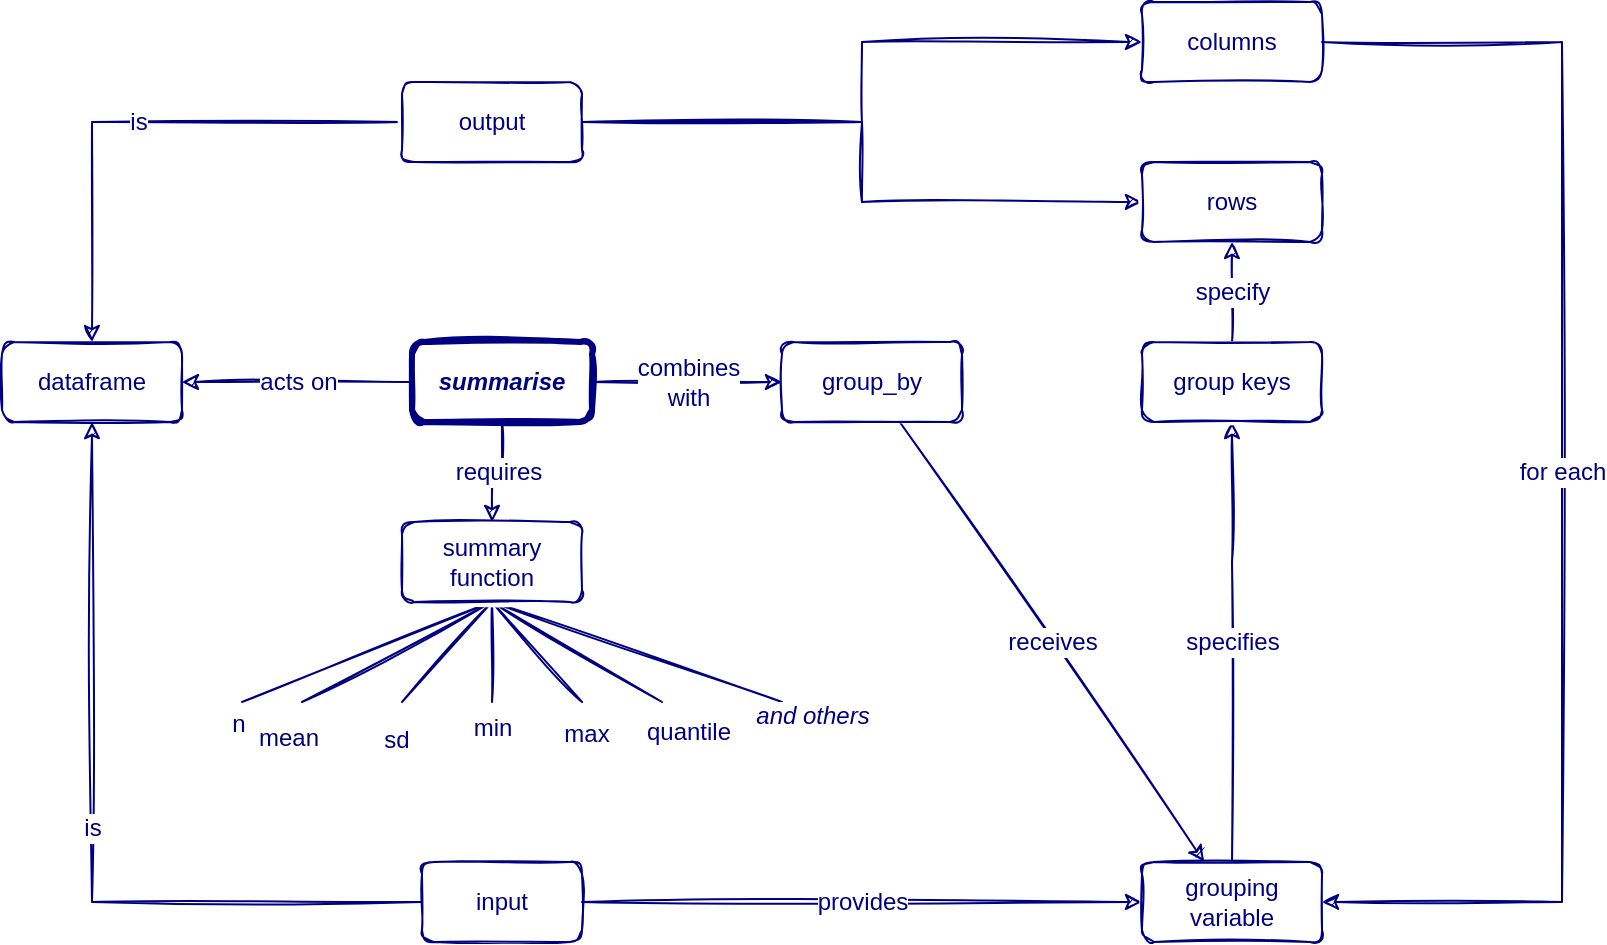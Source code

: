 <mxfile version="13.6.6" type="github">
  <diagram id="FgS1PKGfFNiu4O3C8QIE" name="Page-1">
    <mxGraphModel dx="1422" dy="768" grid="1" gridSize="10" guides="1" tooltips="1" connect="1" arrows="1" fold="1" page="1" pageScale="1" pageWidth="827" pageHeight="1169" math="0" shadow="0">
      <root>
        <mxCell id="0" />
        <mxCell id="1" parent="0" />
        <mxCell id="0yjArLSf2atDx_hs_2Yu-14" value="&lt;div style=&quot;font-size: 12px;&quot;&gt;requires&lt;/div&gt;" style="edgeStyle=orthogonalEdgeStyle;rounded=0;sketch=1;orthogonalLoop=1;jettySize=auto;html=1;strokeColor=#000080;fontFamily=Helvetica;fontColor=#000080;fontSize=12;" parent="1" source="0yjArLSf2atDx_hs_2Yu-1" target="0yjArLSf2atDx_hs_2Yu-13" edge="1">
          <mxGeometry relative="1" as="geometry" />
        </mxCell>
        <mxCell id="D3_g7tFATAiRQ8DUnqoQ-7" value="&lt;div&gt;combines&lt;/div&gt;&lt;div&gt;with&lt;/div&gt;" style="edgeStyle=orthogonalEdgeStyle;rounded=0;sketch=1;orthogonalLoop=1;jettySize=auto;html=1;exitX=1;exitY=0.5;exitDx=0;exitDy=0;endArrow=classic;endFill=1;strokeColor=#000080;fontFamily=Helvetica;fontSize=12;fontColor=#000080;" edge="1" parent="1" source="0yjArLSf2atDx_hs_2Yu-1" target="D3_g7tFATAiRQ8DUnqoQ-8">
          <mxGeometry relative="1" as="geometry">
            <mxPoint x="500" y="550" as="targetPoint" />
          </mxGeometry>
        </mxCell>
        <mxCell id="D3_g7tFATAiRQ8DUnqoQ-30" value="acts on" style="edgeStyle=none;rounded=0;sketch=1;orthogonalLoop=1;jettySize=auto;html=1;exitX=0;exitY=0.5;exitDx=0;exitDy=0;entryX=1;entryY=0.5;entryDx=0;entryDy=0;endArrow=classic;endFill=1;strokeColor=#000080;fontFamily=Helvetica;fontSize=12;fontColor=#000080;" edge="1" parent="1" source="0yjArLSf2atDx_hs_2Yu-1" target="0yjArLSf2atDx_hs_2Yu-3">
          <mxGeometry relative="1" as="geometry" />
        </mxCell>
        <mxCell id="0yjArLSf2atDx_hs_2Yu-1" value="&lt;div style=&quot;font-size: 12px;&quot;&gt;summarise&lt;/div&gt;" style="rounded=1;whiteSpace=wrap;html=1;sketch=1;strokeColor=#000080;fontFamily=Helvetica;strokeWidth=3;fontColor=#000080;fontStyle=3;fontSize=12;" parent="1" vertex="1">
          <mxGeometry x="215" y="300" width="90" height="40" as="geometry" />
        </mxCell>
        <mxCell id="0yjArLSf2atDx_hs_2Yu-6" style="edgeStyle=orthogonalEdgeStyle;rounded=0;sketch=1;orthogonalLoop=1;jettySize=auto;html=1;exitX=1;exitY=0.5;exitDx=0;exitDy=0;entryX=1;entryY=0.5;entryDx=0;entryDy=0;strokeColor=#000080;fontFamily=Helvetica;fontColor=#000080;fontSize=12;" parent="1" source="0yjArLSf2atDx_hs_2Yu-3" target="0yjArLSf2atDx_hs_2Yu-3" edge="1">
          <mxGeometry relative="1" as="geometry" />
        </mxCell>
        <mxCell id="D3_g7tFATAiRQ8DUnqoQ-14" value="provides" style="edgeStyle=orthogonalEdgeStyle;rounded=0;sketch=1;orthogonalLoop=1;jettySize=auto;html=1;exitX=1;exitY=0.5;exitDx=0;exitDy=0;endArrow=classic;endFill=1;strokeColor=#000080;fontFamily=Helvetica;fontSize=12;fontColor=#000080;" edge="1" parent="1" source="D3_g7tFATAiRQ8DUnqoQ-16" target="D3_g7tFATAiRQ8DUnqoQ-12">
          <mxGeometry relative="1" as="geometry" />
        </mxCell>
        <mxCell id="0yjArLSf2atDx_hs_2Yu-3" value="&lt;div style=&quot;font-size: 12px;&quot;&gt;dataframe&lt;/div&gt;" style="rounded=1;whiteSpace=wrap;html=1;sketch=1;strokeColor=#000080;fontFamily=Helvetica;strokeWidth=1;fontColor=#000080;fontStyle=0;fontSize=12;" parent="1" vertex="1">
          <mxGeometry x="10" y="300" width="90" height="40" as="geometry" />
        </mxCell>
        <mxCell id="0yjArLSf2atDx_hs_2Yu-23" value="&lt;div style=&quot;font-size: 12px;&quot;&gt;n&lt;/div&gt;" style="edgeStyle=none;rounded=0;sketch=1;orthogonalLoop=1;jettySize=auto;html=1;exitX=0.5;exitY=1;exitDx=0;exitDy=0;endArrow=none;endFill=0;strokeColor=#000080;fontFamily=Helvetica;fontColor=#000080;fontSize=12;" parent="1" source="0yjArLSf2atDx_hs_2Yu-13" edge="1">
          <mxGeometry x="1" y="10" relative="1" as="geometry">
            <mxPoint x="130" y="480" as="targetPoint" />
            <mxPoint x="-6" y="2" as="offset" />
          </mxGeometry>
        </mxCell>
        <mxCell id="0yjArLSf2atDx_hs_2Yu-24" value="&lt;div&gt;mean&lt;/div&gt;&lt;div&gt;&lt;br&gt;&lt;/div&gt;" style="edgeStyle=none;rounded=0;sketch=1;orthogonalLoop=1;jettySize=auto;html=1;exitX=0.5;exitY=1;exitDx=0;exitDy=0;endArrow=none;endFill=0;strokeColor=#000080;fontFamily=Helvetica;fontSize=12;fontColor=#000080;" parent="1" source="0yjArLSf2atDx_hs_2Yu-13" edge="1">
          <mxGeometry x="1" y="20" relative="1" as="geometry">
            <mxPoint x="160" y="480" as="targetPoint" />
            <mxPoint x="-16" y="7" as="offset" />
          </mxGeometry>
        </mxCell>
        <mxCell id="0yjArLSf2atDx_hs_2Yu-26" value="&lt;div&gt;sd&lt;/div&gt;&lt;div&gt;&lt;br&gt;&lt;/div&gt;" style="edgeStyle=none;rounded=0;sketch=1;orthogonalLoop=1;jettySize=auto;html=1;exitX=0.5;exitY=1;exitDx=0;exitDy=0;endArrow=none;endFill=0;strokeColor=#000080;fontFamily=Helvetica;fontSize=12;fontColor=#000080;" parent="1" source="0yjArLSf2atDx_hs_2Yu-13" edge="1">
          <mxGeometry x="1" y="20" relative="1" as="geometry">
            <mxPoint x="210" y="480" as="targetPoint" />
            <mxPoint x="-18" y="12" as="offset" />
          </mxGeometry>
        </mxCell>
        <mxCell id="0yjArLSf2atDx_hs_2Yu-27" value="&lt;div&gt;min&lt;/div&gt;&lt;div&gt;&lt;br&gt;&lt;/div&gt;" style="edgeStyle=none;rounded=0;sketch=1;orthogonalLoop=1;jettySize=auto;html=1;exitX=0.5;exitY=1;exitDx=0;exitDy=0;endArrow=none;endFill=0;strokeColor=#000080;fontFamily=Helvetica;fontSize=12;fontColor=#000080;" parent="1" source="0yjArLSf2atDx_hs_2Yu-13" edge="1">
          <mxGeometry x="1" y="20" relative="1" as="geometry">
            <mxPoint x="255" y="480" as="targetPoint" />
            <mxPoint x="-20" y="20" as="offset" />
          </mxGeometry>
        </mxCell>
        <mxCell id="0yjArLSf2atDx_hs_2Yu-28" value="&lt;div&gt;max&lt;/div&gt;&lt;div&gt;&lt;br&gt;&lt;/div&gt;" style="edgeStyle=none;rounded=0;sketch=1;orthogonalLoop=1;jettySize=auto;html=1;exitX=0.5;exitY=1;exitDx=0;exitDy=0;endArrow=none;endFill=0;strokeColor=#000080;fontFamily=Helvetica;fontSize=12;fontColor=#000080;" parent="1" source="0yjArLSf2atDx_hs_2Yu-13" edge="1">
          <mxGeometry x="1" y="-20" relative="1" as="geometry">
            <mxPoint x="300" y="480" as="targetPoint" />
            <mxPoint x="17" y="9" as="offset" />
          </mxGeometry>
        </mxCell>
        <mxCell id="0yjArLSf2atDx_hs_2Yu-29" value="&lt;div&gt;quantile&lt;/div&gt;&lt;div&gt;&lt;br&gt;&lt;/div&gt;" style="edgeStyle=none;rounded=0;sketch=1;orthogonalLoop=1;jettySize=auto;html=1;exitX=0.5;exitY=1;exitDx=0;exitDy=0;endArrow=none;endFill=0;strokeColor=#000080;fontFamily=Helvetica;fontSize=12;fontColor=#000080;" parent="1" source="0yjArLSf2atDx_hs_2Yu-13" edge="1">
          <mxGeometry x="1" y="-22" relative="1" as="geometry">
            <mxPoint x="340" y="480" as="targetPoint" />
            <mxPoint x="24" y="3" as="offset" />
          </mxGeometry>
        </mxCell>
        <mxCell id="0yjArLSf2atDx_hs_2Yu-30" value="&lt;div&gt;and others&lt;/div&gt;" style="edgeStyle=none;rounded=0;sketch=1;orthogonalLoop=1;jettySize=auto;html=1;exitX=0.5;exitY=1;exitDx=0;exitDy=0;endArrow=none;endFill=0;strokeColor=#000080;fontFamily=Helvetica;fontSize=12;fontColor=#000080;fontStyle=2" parent="1" source="0yjArLSf2atDx_hs_2Yu-13" edge="1">
          <mxGeometry x="1" y="22" relative="1" as="geometry">
            <mxPoint x="400" y="480" as="targetPoint" />
            <mxPoint x="8" y="28" as="offset" />
          </mxGeometry>
        </mxCell>
        <mxCell id="0yjArLSf2atDx_hs_2Yu-13" value="summary function" style="whiteSpace=wrap;html=1;rounded=1;fontColor=#000080;fontStyle=0;strokeColor=#000080;strokeWidth=1;sketch=1;fontSize=12;" parent="1" vertex="1">
          <mxGeometry x="210" y="390" width="90" height="40" as="geometry" />
        </mxCell>
        <mxCell id="D3_g7tFATAiRQ8DUnqoQ-13" value="&lt;div&gt;receives&lt;/div&gt;" style="rounded=0;sketch=1;orthogonalLoop=1;jettySize=auto;html=1;endArrow=classic;endFill=1;strokeColor=#000080;fontFamily=Helvetica;fontSize=12;fontColor=#000080;" edge="1" parent="1" source="D3_g7tFATAiRQ8DUnqoQ-8" target="D3_g7tFATAiRQ8DUnqoQ-12">
          <mxGeometry relative="1" as="geometry" />
        </mxCell>
        <mxCell id="D3_g7tFATAiRQ8DUnqoQ-8" value="group_by" style="rounded=1;whiteSpace=wrap;html=1;sketch=1;strokeColor=#000080;strokeWidth=1;fontSize=12;fontColor=#000080;" vertex="1" parent="1">
          <mxGeometry x="400" y="300" width="90" height="40" as="geometry" />
        </mxCell>
        <mxCell id="D3_g7tFATAiRQ8DUnqoQ-27" value="specifies" style="edgeStyle=orthogonalEdgeStyle;rounded=0;sketch=1;orthogonalLoop=1;jettySize=auto;html=1;exitX=0.5;exitY=0;exitDx=0;exitDy=0;entryX=0.5;entryY=1;entryDx=0;entryDy=0;endArrow=classic;endFill=1;strokeColor=#000080;fontFamily=Helvetica;fontSize=12;fontColor=#000080;" edge="1" parent="1" source="D3_g7tFATAiRQ8DUnqoQ-12" target="D3_g7tFATAiRQ8DUnqoQ-24">
          <mxGeometry relative="1" as="geometry">
            <Array as="points">
              <mxPoint x="625" y="410" />
              <mxPoint x="625" y="410" />
            </Array>
          </mxGeometry>
        </mxCell>
        <mxCell id="D3_g7tFATAiRQ8DUnqoQ-12" value="&lt;div&gt;grouping&lt;/div&gt;&lt;div&gt;variable&lt;br&gt;&lt;/div&gt;" style="whiteSpace=wrap;html=1;rounded=1;fontColor=#000080;strokeColor=#000080;strokeWidth=1;sketch=1;" vertex="1" parent="1">
          <mxGeometry x="580" y="560" width="90" height="40" as="geometry" />
        </mxCell>
        <mxCell id="D3_g7tFATAiRQ8DUnqoQ-18" value="is" style="edgeStyle=orthogonalEdgeStyle;rounded=0;sketch=1;orthogonalLoop=1;jettySize=auto;html=1;exitX=0;exitY=0.5;exitDx=0;exitDy=0;entryX=0.5;entryY=0;entryDx=0;entryDy=0;endArrow=classic;endFill=1;strokeColor=#000080;fontFamily=Helvetica;fontSize=12;fontColor=#000080;" edge="1" parent="1" source="D3_g7tFATAiRQ8DUnqoQ-15" target="0yjArLSf2atDx_hs_2Yu-3">
          <mxGeometry relative="1" as="geometry" />
        </mxCell>
        <mxCell id="D3_g7tFATAiRQ8DUnqoQ-21" style="edgeStyle=orthogonalEdgeStyle;rounded=0;sketch=1;orthogonalLoop=1;jettySize=auto;html=1;exitX=1;exitY=0.5;exitDx=0;exitDy=0;endArrow=classic;endFill=1;strokeColor=#000080;fontFamily=Helvetica;fontSize=12;fontColor=#000080;" edge="1" parent="1" source="D3_g7tFATAiRQ8DUnqoQ-15" target="D3_g7tFATAiRQ8DUnqoQ-19">
          <mxGeometry relative="1" as="geometry" />
        </mxCell>
        <mxCell id="D3_g7tFATAiRQ8DUnqoQ-22" style="edgeStyle=orthogonalEdgeStyle;rounded=0;sketch=1;orthogonalLoop=1;jettySize=auto;html=1;exitX=1;exitY=0.5;exitDx=0;exitDy=0;endArrow=classic;endFill=1;strokeColor=#000080;fontFamily=Helvetica;fontSize=12;fontColor=#000080;" edge="1" parent="1" source="D3_g7tFATAiRQ8DUnqoQ-15" target="D3_g7tFATAiRQ8DUnqoQ-20">
          <mxGeometry relative="1" as="geometry" />
        </mxCell>
        <mxCell id="D3_g7tFATAiRQ8DUnqoQ-15" value="output" style="rounded=1;whiteSpace=wrap;html=1;sketch=1;strokeColor=#000080;strokeWidth=1;fontSize=12;fontColor=#000080;" vertex="1" parent="1">
          <mxGeometry x="210" y="170" width="90" height="40" as="geometry" />
        </mxCell>
        <mxCell id="D3_g7tFATAiRQ8DUnqoQ-17" value="&lt;div&gt;is&lt;/div&gt;" style="edgeStyle=orthogonalEdgeStyle;rounded=0;sketch=1;orthogonalLoop=1;jettySize=auto;html=1;exitX=0;exitY=0.5;exitDx=0;exitDy=0;endArrow=classic;endFill=1;strokeColor=#000080;fontFamily=Helvetica;fontSize=12;fontColor=#000080;" edge="1" parent="1" source="D3_g7tFATAiRQ8DUnqoQ-16" target="0yjArLSf2atDx_hs_2Yu-3">
          <mxGeometry relative="1" as="geometry" />
        </mxCell>
        <mxCell id="D3_g7tFATAiRQ8DUnqoQ-16" value="input" style="rounded=1;whiteSpace=wrap;html=1;sketch=1;strokeColor=#000080;strokeWidth=1;fontSize=12;fontColor=#000080;" vertex="1" parent="1">
          <mxGeometry x="220" y="560" width="80" height="40" as="geometry" />
        </mxCell>
        <mxCell id="D3_g7tFATAiRQ8DUnqoQ-23" value="for each" style="edgeStyle=orthogonalEdgeStyle;rounded=0;sketch=1;orthogonalLoop=1;jettySize=auto;html=1;exitX=1;exitY=0.5;exitDx=0;exitDy=0;entryX=1;entryY=0.5;entryDx=0;entryDy=0;endArrow=classic;endFill=1;strokeColor=#000080;fontFamily=Helvetica;fontSize=12;fontColor=#000080;" edge="1" parent="1" source="D3_g7tFATAiRQ8DUnqoQ-19" target="D3_g7tFATAiRQ8DUnqoQ-12">
          <mxGeometry relative="1" as="geometry">
            <Array as="points">
              <mxPoint x="790" y="150" />
              <mxPoint x="790" y="580" />
            </Array>
          </mxGeometry>
        </mxCell>
        <mxCell id="D3_g7tFATAiRQ8DUnqoQ-19" value="&lt;div&gt;columns&lt;/div&gt;" style="rounded=1;whiteSpace=wrap;html=1;sketch=1;strokeColor=#000080;strokeWidth=1;fontSize=12;fontColor=#000080;" vertex="1" parent="1">
          <mxGeometry x="580" y="130" width="90" height="40" as="geometry" />
        </mxCell>
        <mxCell id="D3_g7tFATAiRQ8DUnqoQ-20" value="&lt;div&gt;rows&lt;/div&gt;" style="rounded=1;whiteSpace=wrap;html=1;sketch=1;strokeColor=#000080;strokeWidth=1;fontSize=12;fontColor=#000080;" vertex="1" parent="1">
          <mxGeometry x="580" y="210" width="90" height="40" as="geometry" />
        </mxCell>
        <mxCell id="D3_g7tFATAiRQ8DUnqoQ-26" value="specify" style="edgeStyle=orthogonalEdgeStyle;rounded=0;sketch=1;orthogonalLoop=1;jettySize=auto;html=1;exitX=0.5;exitY=0;exitDx=0;exitDy=0;entryX=0.5;entryY=1;entryDx=0;entryDy=0;endArrow=classic;endFill=1;strokeColor=#000080;fontFamily=Helvetica;fontSize=12;fontColor=#000080;" edge="1" parent="1" source="D3_g7tFATAiRQ8DUnqoQ-24" target="D3_g7tFATAiRQ8DUnqoQ-20">
          <mxGeometry relative="1" as="geometry" />
        </mxCell>
        <mxCell id="D3_g7tFATAiRQ8DUnqoQ-24" value="group keys" style="rounded=1;whiteSpace=wrap;html=1;sketch=1;strokeColor=#000080;strokeWidth=1;fontSize=12;fontColor=#000080;" vertex="1" parent="1">
          <mxGeometry x="580" y="300" width="90" height="40" as="geometry" />
        </mxCell>
      </root>
    </mxGraphModel>
  </diagram>
</mxfile>
